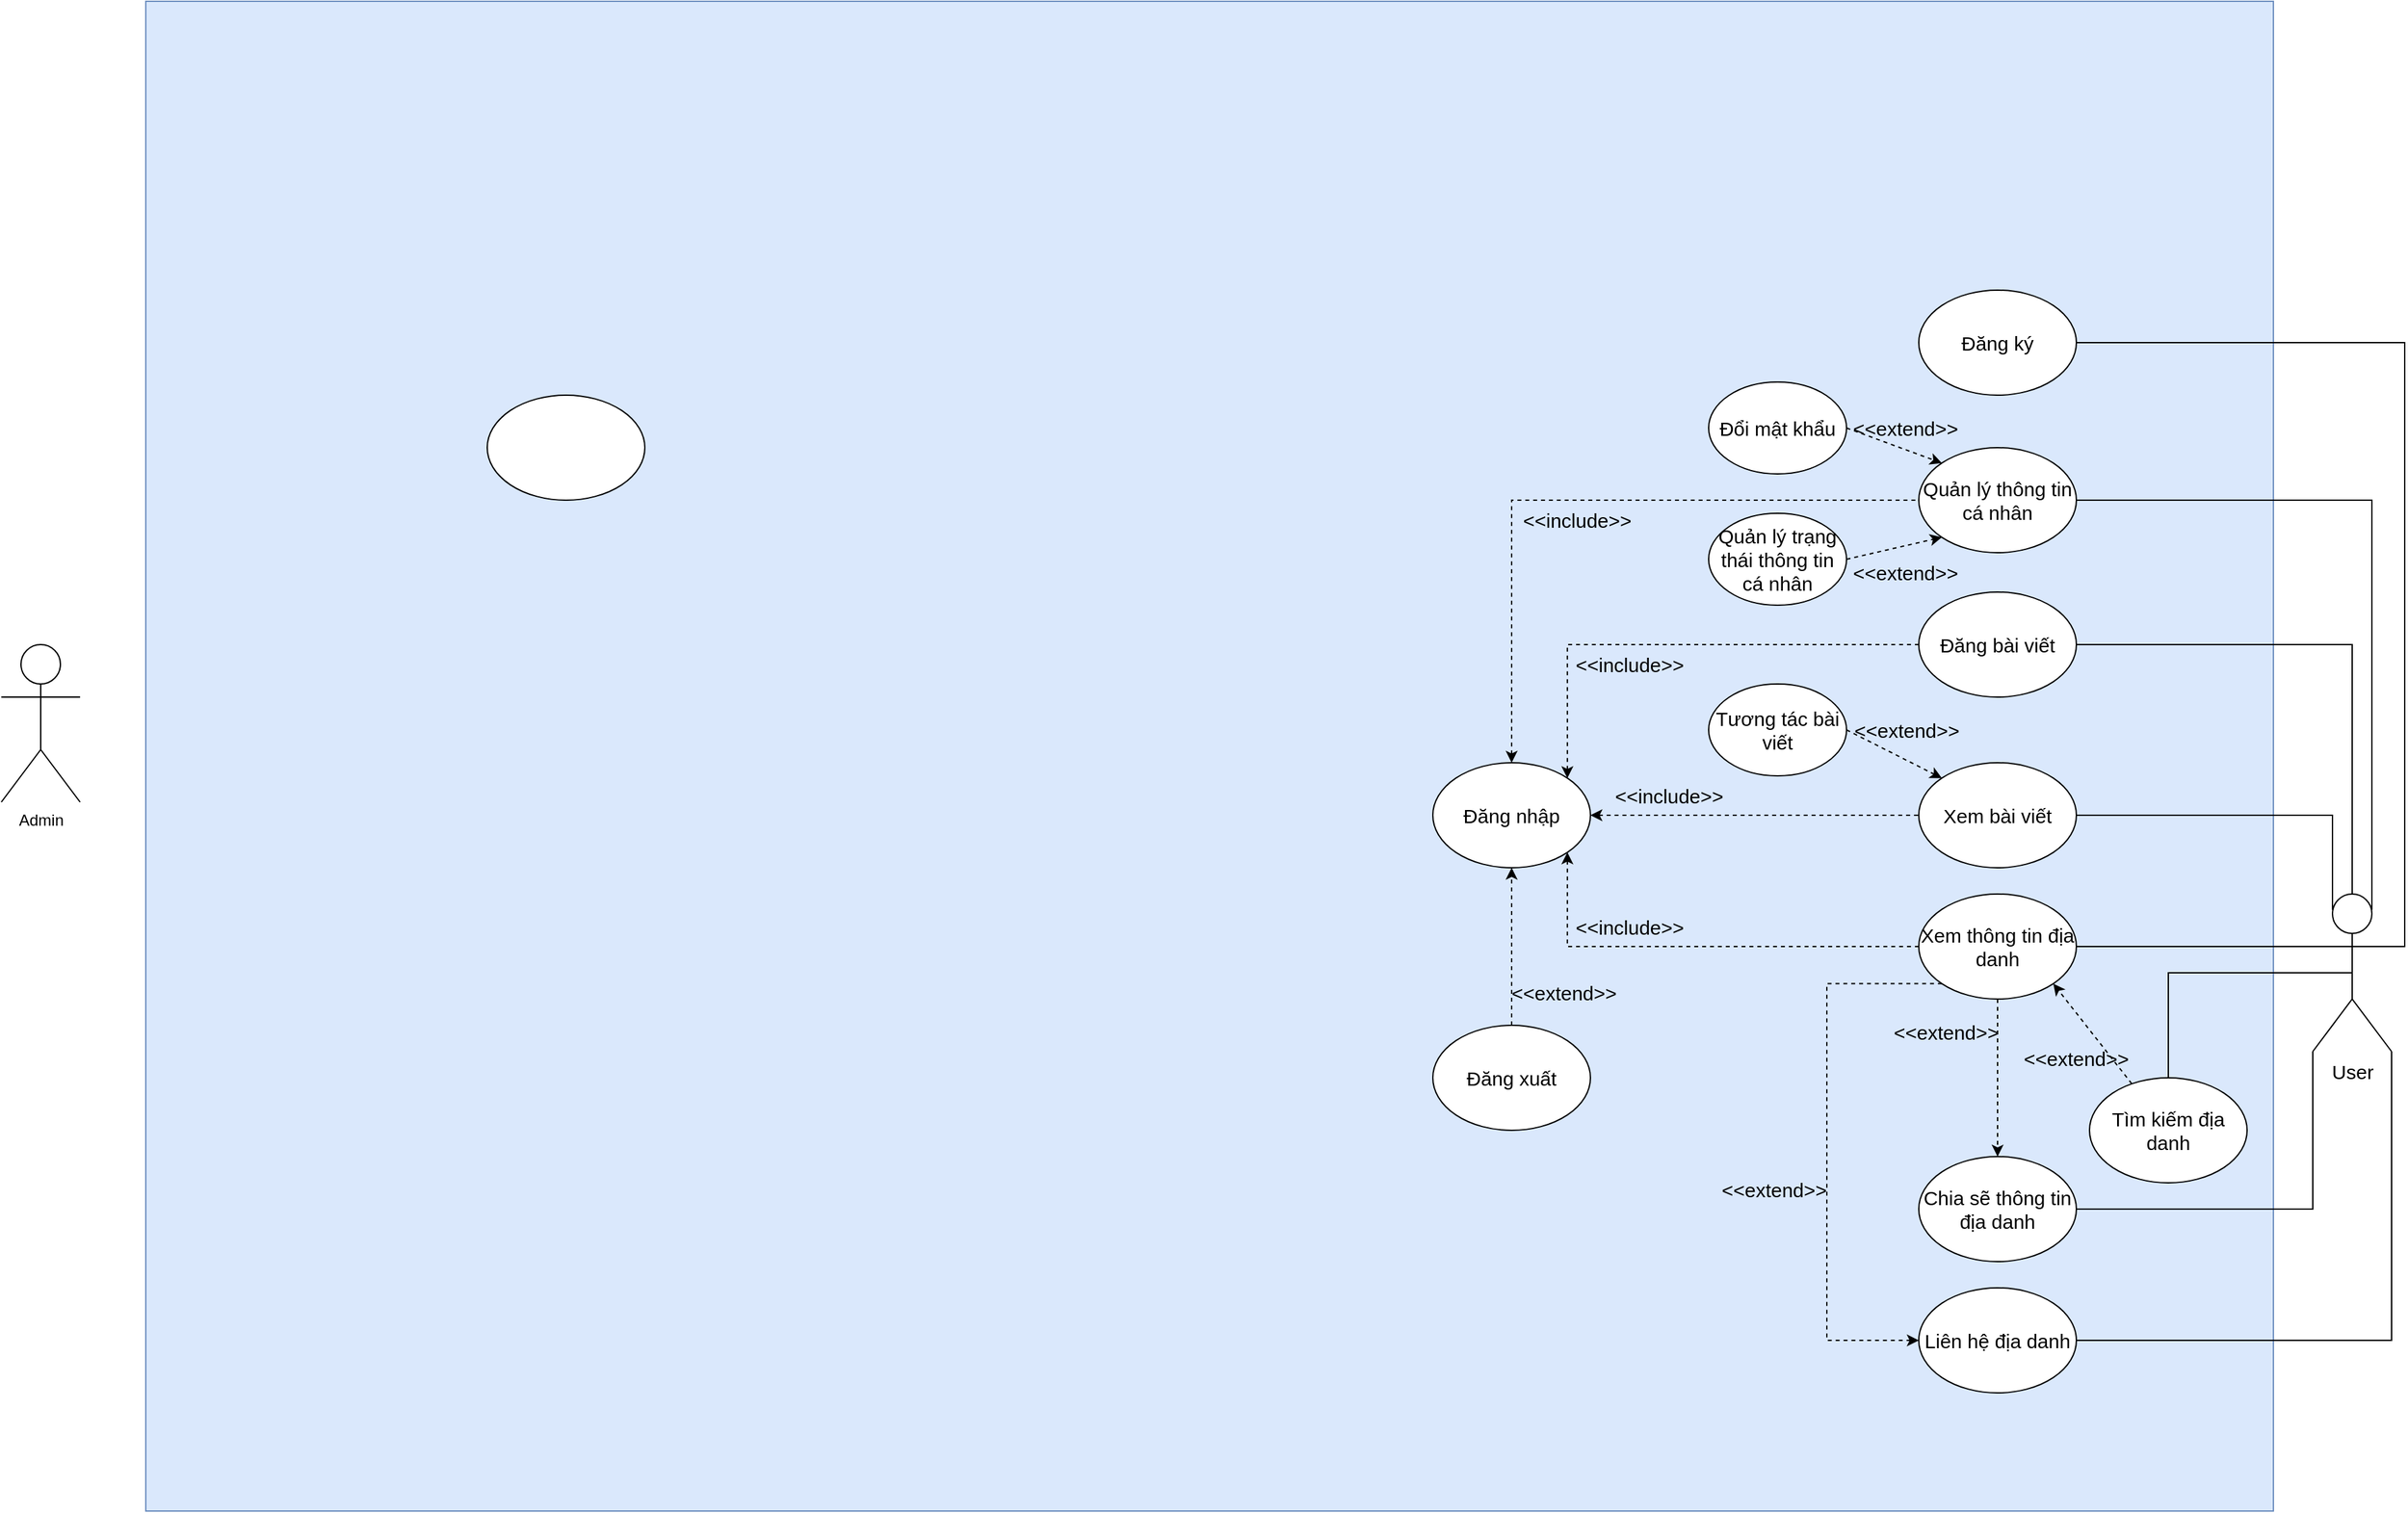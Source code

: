 <mxfile version="15.9.1" type="github" pages="2">
  <diagram id="ZoCcm9P61qJxw9AB6gbg" name="Use_Case">
    <mxGraphModel dx="2481" dy="2211" grid="1" gridSize="10" guides="1" tooltips="1" connect="1" arrows="1" fold="1" page="1" pageScale="1" pageWidth="827" pageHeight="1169" math="0" shadow="0">
      <root>
        <mxCell id="0" />
        <mxCell id="1" parent="0" />
        <mxCell id="cfHNII8UEnAriDM6BA4c-7" value="" style="rounded=0;whiteSpace=wrap;html=1;fontSize=15;fillColor=#dae8fc;strokeColor=#6c8ebf;" parent="1" vertex="1">
          <mxGeometry x="-100" y="-140" width="1620" height="1150" as="geometry" />
        </mxCell>
        <mxCell id="fL3uRtifyiYJJLekXlYE-1" value="Admin" style="shape=umlActor;verticalLabelPosition=bottom;verticalAlign=top;html=1;outlineConnect=0;" parent="1" vertex="1">
          <mxGeometry x="-210" y="350" width="60" height="120" as="geometry" />
        </mxCell>
        <mxCell id="fL3uRtifyiYJJLekXlYE-2" value="" style="ellipse;whiteSpace=wrap;html=1;" parent="1" vertex="1">
          <mxGeometry x="160" y="160" width="120" height="80" as="geometry" />
        </mxCell>
        <mxCell id="cfHNII8UEnAriDM6BA4c-1" value="User" style="shape=umlActor;verticalLabelPosition=bottom;verticalAlign=top;html=1;outlineConnect=0;fontSize=15;" parent="1" vertex="1">
          <mxGeometry x="1550" y="540" width="60" height="120" as="geometry" />
        </mxCell>
        <mxCell id="cfHNII8UEnAriDM6BA4c-2" value="Đăng ký" style="ellipse;whiteSpace=wrap;html=1;fontSize=15;" parent="1" vertex="1">
          <mxGeometry x="1250" y="80" width="120" height="80" as="geometry" />
        </mxCell>
        <mxCell id="cfHNII8UEnAriDM6BA4c-3" value="Đăng nhập" style="ellipse;whiteSpace=wrap;html=1;fontSize=15;" parent="1" vertex="1">
          <mxGeometry x="880" y="440" width="120" height="80" as="geometry" />
        </mxCell>
        <mxCell id="cfHNII8UEnAriDM6BA4c-4" value="Quản lý thông tin cá nhân" style="ellipse;whiteSpace=wrap;html=1;fontSize=15;" parent="1" vertex="1">
          <mxGeometry x="1250" y="200" width="120" height="80" as="geometry" />
        </mxCell>
        <mxCell id="cfHNII8UEnAriDM6BA4c-5" value="Đổi mật khẩu" style="ellipse;whiteSpace=wrap;html=1;fontSize=15;" parent="1" vertex="1">
          <mxGeometry x="1090" y="150" width="105" height="70" as="geometry" />
        </mxCell>
        <mxCell id="cfHNII8UEnAriDM6BA4c-6" value="" style="endArrow=none;html=1;rounded=0;fontSize=15;entryX=1;entryY=0.333;entryDx=0;entryDy=0;entryPerimeter=0;exitX=1;exitY=0.5;exitDx=0;exitDy=0;edgeStyle=orthogonalEdgeStyle;" parent="1" source="cfHNII8UEnAriDM6BA4c-2" target="cfHNII8UEnAriDM6BA4c-1" edge="1">
          <mxGeometry width="50" height="50" relative="1" as="geometry">
            <mxPoint x="1460" y="210" as="sourcePoint" />
            <mxPoint x="1510" y="160" as="targetPoint" />
          </mxGeometry>
        </mxCell>
        <mxCell id="cfHNII8UEnAriDM6BA4c-8" value="Đăng xuất" style="ellipse;whiteSpace=wrap;html=1;fontSize=15;" parent="1" vertex="1">
          <mxGeometry x="880" y="640" width="120" height="80" as="geometry" />
        </mxCell>
        <mxCell id="cfHNII8UEnAriDM6BA4c-10" value="" style="endArrow=classic;dashed=1;html=1;rounded=0;fontSize=15;entryX=0.5;entryY=1;entryDx=0;entryDy=0;exitX=0.5;exitY=0;exitDx=0;exitDy=0;endFill=1;" parent="1" source="cfHNII8UEnAriDM6BA4c-8" target="cfHNII8UEnAriDM6BA4c-3" edge="1">
          <mxGeometry width="50" height="50" relative="1" as="geometry">
            <mxPoint x="1440" y="70" as="sourcePoint" />
            <mxPoint x="1500" y="70" as="targetPoint" />
          </mxGeometry>
        </mxCell>
        <mxCell id="cfHNII8UEnAriDM6BA4c-13" value="Quản lý trạng thái thông tin cá nhân" style="ellipse;whiteSpace=wrap;html=1;fontSize=15;" parent="1" vertex="1">
          <mxGeometry x="1090" y="250" width="105" height="70" as="geometry" />
        </mxCell>
        <mxCell id="cfHNII8UEnAriDM6BA4c-15" value="Đăng bài viết" style="ellipse;whiteSpace=wrap;html=1;fontSize=15;" parent="1" vertex="1">
          <mxGeometry x="1250" y="310" width="120" height="80" as="geometry" />
        </mxCell>
        <mxCell id="cfHNII8UEnAriDM6BA4c-19" value="" style="endArrow=none;html=1;rounded=0;fontSize=15;entryX=0.75;entryY=0.1;entryDx=0;entryDy=0;entryPerimeter=0;exitX=1;exitY=0.5;exitDx=0;exitDy=0;edgeStyle=orthogonalEdgeStyle;" parent="1" source="cfHNII8UEnAriDM6BA4c-4" target="cfHNII8UEnAriDM6BA4c-1" edge="1">
          <mxGeometry width="50" height="50" relative="1" as="geometry">
            <mxPoint x="1510" y="100" as="sourcePoint" />
            <mxPoint x="1620" y="350" as="targetPoint" />
          </mxGeometry>
        </mxCell>
        <mxCell id="cfHNII8UEnAriDM6BA4c-20" value="" style="endArrow=classic;dashed=1;html=1;rounded=0;fontSize=15;entryX=0;entryY=0;entryDx=0;entryDy=0;exitX=1;exitY=0.5;exitDx=0;exitDy=0;endFill=1;" parent="1" source="cfHNII8UEnAriDM6BA4c-5" target="cfHNII8UEnAriDM6BA4c-4" edge="1">
          <mxGeometry width="50" height="50" relative="1" as="geometry">
            <mxPoint x="1320" y="10" as="sourcePoint" />
            <mxPoint x="1320" y="60" as="targetPoint" />
          </mxGeometry>
        </mxCell>
        <mxCell id="cfHNII8UEnAriDM6BA4c-21" value="" style="endArrow=classic;dashed=1;html=1;rounded=0;fontSize=15;entryX=0;entryY=1;entryDx=0;entryDy=0;exitX=1;exitY=0.5;exitDx=0;exitDy=0;endFill=1;" parent="1" source="cfHNII8UEnAriDM6BA4c-13" target="cfHNII8UEnAriDM6BA4c-4" edge="1">
          <mxGeometry width="50" height="50" relative="1" as="geometry">
            <mxPoint x="1330" y="20" as="sourcePoint" />
            <mxPoint x="1330" y="70" as="targetPoint" />
          </mxGeometry>
        </mxCell>
        <mxCell id="cfHNII8UEnAriDM6BA4c-22" value="" style="endArrow=none;html=1;rounded=0;fontSize=15;entryX=0.5;entryY=0;entryDx=0;entryDy=0;entryPerimeter=0;exitX=1;exitY=0.5;exitDx=0;exitDy=0;edgeStyle=orthogonalEdgeStyle;" parent="1" source="cfHNII8UEnAriDM6BA4c-15" target="cfHNII8UEnAriDM6BA4c-1" edge="1">
          <mxGeometry width="50" height="50" relative="1" as="geometry">
            <mxPoint x="1320" y="230" as="sourcePoint" />
            <mxPoint x="1605" y="422" as="targetPoint" />
            <Array as="points">
              <mxPoint x="1580" y="350" />
            </Array>
          </mxGeometry>
        </mxCell>
        <mxCell id="cfHNII8UEnAriDM6BA4c-23" value="Tương tác bài viết" style="ellipse;whiteSpace=wrap;html=1;fontSize=15;" parent="1" vertex="1">
          <mxGeometry x="1090" y="380" width="105" height="70" as="geometry" />
        </mxCell>
        <mxCell id="cfHNII8UEnAriDM6BA4c-25" value="Xem bài viết" style="ellipse;whiteSpace=wrap;html=1;fontSize=15;" parent="1" vertex="1">
          <mxGeometry x="1250" y="440" width="120" height="80" as="geometry" />
        </mxCell>
        <mxCell id="cfHNII8UEnAriDM6BA4c-27" value="Xem thông tin địa danh" style="ellipse;whiteSpace=wrap;html=1;fontSize=15;" parent="1" vertex="1">
          <mxGeometry x="1250" y="540" width="120" height="80" as="geometry" />
        </mxCell>
        <mxCell id="cfHNII8UEnAriDM6BA4c-28" value="Chia sẽ thông tin địa danh" style="ellipse;whiteSpace=wrap;html=1;fontSize=15;" parent="1" vertex="1">
          <mxGeometry x="1250" y="740" width="120" height="80" as="geometry" />
        </mxCell>
        <mxCell id="cfHNII8UEnAriDM6BA4c-29" value="" style="endArrow=classic;dashed=1;html=1;rounded=0;fontSize=15;entryX=0;entryY=0;entryDx=0;entryDy=0;exitX=1;exitY=0.5;exitDx=0;exitDy=0;endFill=1;" parent="1" source="cfHNII8UEnAriDM6BA4c-23" target="cfHNII8UEnAriDM6BA4c-25" edge="1">
          <mxGeometry width="50" height="50" relative="1" as="geometry">
            <mxPoint x="1205" y="255" as="sourcePoint" />
            <mxPoint x="1277.574" y="248.284" as="targetPoint" />
          </mxGeometry>
        </mxCell>
        <mxCell id="cfHNII8UEnAriDM6BA4c-31" value="" style="endArrow=none;html=1;rounded=0;fontSize=15;exitX=1;exitY=0.5;exitDx=0;exitDy=0;edgeStyle=orthogonalEdgeStyle;entryX=0;entryY=1;entryDx=0;entryDy=0;entryPerimeter=0;" parent="1" source="cfHNII8UEnAriDM6BA4c-28" target="cfHNII8UEnAriDM6BA4c-1" edge="1">
          <mxGeometry width="50" height="50" relative="1" as="geometry">
            <mxPoint x="1320" y="590" as="sourcePoint" />
            <mxPoint x="1550" y="560" as="targetPoint" />
            <Array as="points">
              <mxPoint x="1550" y="780" />
            </Array>
          </mxGeometry>
        </mxCell>
        <mxCell id="cfHNII8UEnAriDM6BA4c-32" value="Liên hệ địa danh" style="ellipse;whiteSpace=wrap;html=1;fontSize=15;" parent="1" vertex="1">
          <mxGeometry x="1250" y="840" width="120" height="80" as="geometry" />
        </mxCell>
        <mxCell id="cfHNII8UEnAriDM6BA4c-33" value="" style="endArrow=none;html=1;rounded=0;fontSize=15;exitX=1;exitY=0.5;exitDx=0;exitDy=0;edgeStyle=orthogonalEdgeStyle;" parent="1" source="cfHNII8UEnAriDM6BA4c-32" edge="1">
          <mxGeometry width="50" height="50" relative="1" as="geometry">
            <mxPoint x="1310" y="840" as="sourcePoint" />
            <mxPoint x="1610" y="660" as="targetPoint" />
            <Array as="points">
              <mxPoint x="1610" y="880" />
            </Array>
          </mxGeometry>
        </mxCell>
        <mxCell id="cfHNII8UEnAriDM6BA4c-34" value="" style="endArrow=none;dashed=1;html=1;rounded=0;fontSize=15;entryX=0;entryY=0.5;entryDx=0;entryDy=0;endFill=0;edgeStyle=orthogonalEdgeStyle;exitX=0.5;exitY=0;exitDx=0;exitDy=0;elbow=vertical;startArrow=classic;startFill=1;" parent="1" source="cfHNII8UEnAriDM6BA4c-3" target="cfHNII8UEnAriDM6BA4c-4" edge="1">
          <mxGeometry width="50" height="50" relative="1" as="geometry">
            <mxPoint x="920" y="480" as="sourcePoint" />
            <mxPoint x="1260" y="100" as="targetPoint" />
          </mxGeometry>
        </mxCell>
        <mxCell id="cfHNII8UEnAriDM6BA4c-35" value="" style="endArrow=none;dashed=1;html=1;rounded=0;fontSize=15;entryX=0;entryY=0.5;entryDx=0;entryDy=0;endFill=0;edgeStyle=orthogonalEdgeStyle;exitX=1;exitY=0;exitDx=0;exitDy=0;startArrow=classic;startFill=1;" parent="1" source="cfHNII8UEnAriDM6BA4c-3" target="cfHNII8UEnAriDM6BA4c-15" edge="1">
          <mxGeometry width="50" height="50" relative="1" as="geometry">
            <mxPoint x="930" y="470" as="sourcePoint" />
            <mxPoint x="1260" y="230" as="targetPoint" />
            <Array as="points">
              <mxPoint x="982" y="350" />
            </Array>
          </mxGeometry>
        </mxCell>
        <mxCell id="cfHNII8UEnAriDM6BA4c-36" value="" style="endArrow=none;dashed=1;html=1;rounded=0;fontSize=15;entryX=0;entryY=0.5;entryDx=0;entryDy=0;endFill=0;edgeStyle=orthogonalEdgeStyle;exitX=1;exitY=0.5;exitDx=0;exitDy=0;startArrow=classic;startFill=1;" parent="1" source="cfHNII8UEnAriDM6BA4c-3" target="cfHNII8UEnAriDM6BA4c-25" edge="1">
          <mxGeometry width="50" height="50" relative="1" as="geometry">
            <mxPoint x="932.426" y="461.716" as="sourcePoint" />
            <mxPoint x="1260" y="350" as="targetPoint" />
            <Array as="points">
              <mxPoint x="1090" y="480" />
              <mxPoint x="1090" y="480" />
            </Array>
          </mxGeometry>
        </mxCell>
        <mxCell id="cfHNII8UEnAriDM6BA4c-37" value="" style="endArrow=none;dashed=1;html=1;rounded=0;fontSize=15;entryX=0;entryY=0.5;entryDx=0;entryDy=0;endFill=0;edgeStyle=orthogonalEdgeStyle;exitX=1;exitY=1;exitDx=0;exitDy=0;startArrow=classic;startFill=1;" parent="1" source="cfHNII8UEnAriDM6BA4c-3" target="cfHNII8UEnAriDM6BA4c-27" edge="1">
          <mxGeometry width="50" height="50" relative="1" as="geometry">
            <mxPoint x="922.426" y="478.284" as="sourcePoint" />
            <mxPoint x="1260" y="460" as="targetPoint" />
            <Array as="points">
              <mxPoint x="982" y="580" />
            </Array>
          </mxGeometry>
        </mxCell>
        <mxCell id="cfHNII8UEnAriDM6BA4c-38" value="" style="endArrow=classic;dashed=1;html=1;rounded=0;fontSize=15;entryX=0.5;entryY=0;entryDx=0;entryDy=0;endFill=1;edgeStyle=orthogonalEdgeStyle;exitX=0.5;exitY=1;exitDx=0;exitDy=0;" parent="1" source="cfHNII8UEnAriDM6BA4c-27" target="cfHNII8UEnAriDM6BA4c-28" edge="1">
          <mxGeometry width="50" height="50" relative="1" as="geometry">
            <mxPoint x="932.426" y="488.284" as="sourcePoint" />
            <mxPoint x="1260" y="590" as="targetPoint" />
            <Array as="points">
              <mxPoint x="1310" y="650" />
              <mxPoint x="1310" y="650" />
            </Array>
          </mxGeometry>
        </mxCell>
        <mxCell id="cfHNII8UEnAriDM6BA4c-39" value="" style="endArrow=classic;dashed=1;html=1;rounded=0;fontSize=15;entryX=0;entryY=0.5;entryDx=0;entryDy=0;endFill=1;edgeStyle=orthogonalEdgeStyle;exitX=0;exitY=1;exitDx=0;exitDy=0;" parent="1" source="cfHNII8UEnAriDM6BA4c-27" target="cfHNII8UEnAriDM6BA4c-32" edge="1">
          <mxGeometry width="50" height="50" relative="1" as="geometry">
            <mxPoint x="890" y="500" as="sourcePoint" />
            <mxPoint x="1250" y="840" as="targetPoint" />
            <Array as="points">
              <mxPoint x="1180" y="608" />
              <mxPoint x="1180" y="880" />
            </Array>
          </mxGeometry>
        </mxCell>
        <mxCell id="cfHNII8UEnAriDM6BA4c-42" value="" style="endArrow=none;html=1;rounded=0;fontSize=15;entryX=0.25;entryY=0.1;entryDx=0;entryDy=0;exitX=1;exitY=0.5;exitDx=0;exitDy=0;edgeStyle=orthogonalEdgeStyle;entryPerimeter=0;" parent="1" source="cfHNII8UEnAriDM6BA4c-25" target="cfHNII8UEnAriDM6BA4c-1" edge="1">
          <mxGeometry width="50" height="50" relative="1" as="geometry">
            <mxPoint x="1320" y="360" as="sourcePoint" />
            <mxPoint x="1590" y="480" as="targetPoint" />
            <Array as="points">
              <mxPoint x="1565" y="480" />
            </Array>
          </mxGeometry>
        </mxCell>
        <mxCell id="cfHNII8UEnAriDM6BA4c-43" value="" style="endArrow=none;html=1;rounded=0;fontSize=15;entryX=0;entryY=0.333;entryDx=0;entryDy=0;exitX=1;exitY=0.5;exitDx=0;exitDy=0;edgeStyle=orthogonalEdgeStyle;entryPerimeter=0;" parent="1" source="cfHNII8UEnAriDM6BA4c-27" target="cfHNII8UEnAriDM6BA4c-1" edge="1">
          <mxGeometry width="50" height="50" relative="1" as="geometry">
            <mxPoint x="1320" y="490" as="sourcePoint" />
            <mxPoint x="1575" y="562.0" as="targetPoint" />
            <Array as="points">
              <mxPoint x="1440" y="580" />
              <mxPoint x="1440" y="580" />
            </Array>
          </mxGeometry>
        </mxCell>
        <mxCell id="cfHNII8UEnAriDM6BA4c-44" value="Tìm kiếm địa danh" style="ellipse;whiteSpace=wrap;html=1;fontSize=15;" parent="1" vertex="1">
          <mxGeometry x="1380" y="680" width="120" height="80" as="geometry" />
        </mxCell>
        <mxCell id="cfHNII8UEnAriDM6BA4c-45" value="" style="endArrow=none;html=1;rounded=0;fontSize=15;entryX=0.5;entryY=0.5;entryDx=0;entryDy=0;exitX=0.5;exitY=0;exitDx=0;exitDy=0;edgeStyle=orthogonalEdgeStyle;entryPerimeter=0;" parent="1" source="cfHNII8UEnAriDM6BA4c-44" target="cfHNII8UEnAriDM6BA4c-1" edge="1">
          <mxGeometry width="50" height="50" relative="1" as="geometry">
            <mxPoint x="1320" y="590.0" as="sourcePoint" />
            <mxPoint x="1560" y="590.0" as="targetPoint" />
            <Array as="points">
              <mxPoint x="1440" y="600" />
            </Array>
          </mxGeometry>
        </mxCell>
        <mxCell id="cfHNII8UEnAriDM6BA4c-46" value="" style="endArrow=classic;dashed=1;html=1;rounded=0;fontSize=15;entryX=1;entryY=1;entryDx=0;entryDy=0;endFill=1;" parent="1" source="cfHNII8UEnAriDM6BA4c-44" target="cfHNII8UEnAriDM6BA4c-27" edge="1">
          <mxGeometry width="50" height="50" relative="1" as="geometry">
            <mxPoint x="1320" y="630.0" as="sourcePoint" />
            <mxPoint x="1320" y="800.0" as="targetPoint" />
          </mxGeometry>
        </mxCell>
        <mxCell id="cfHNII8UEnAriDM6BA4c-48" value="&amp;lt;&amp;lt;extend&amp;gt;&amp;gt;" style="text;html=1;strokeColor=none;fillColor=none;align=center;verticalAlign=middle;whiteSpace=wrap;rounded=0;fontSize=15;rotation=0;" parent="1" vertex="1">
          <mxGeometry x="1211" y="400" width="60" height="30" as="geometry" />
        </mxCell>
        <mxCell id="cfHNII8UEnAriDM6BA4c-49" value="&amp;lt;&amp;lt;extend&amp;gt;&amp;gt;" style="text;html=1;strokeColor=none;fillColor=none;align=center;verticalAlign=middle;whiteSpace=wrap;rounded=0;fontSize=15;rotation=0;" parent="1" vertex="1">
          <mxGeometry x="1210" y="280" width="60" height="30" as="geometry" />
        </mxCell>
        <mxCell id="cfHNII8UEnAriDM6BA4c-50" value="&amp;lt;&amp;lt;extend&amp;gt;&amp;gt;" style="text;html=1;strokeColor=none;fillColor=none;align=center;verticalAlign=middle;whiteSpace=wrap;rounded=0;fontSize=15;rotation=0;" parent="1" vertex="1">
          <mxGeometry x="1210" y="170" width="60" height="30" as="geometry" />
        </mxCell>
        <mxCell id="cfHNII8UEnAriDM6BA4c-51" value="&amp;lt;&amp;lt;extend&amp;gt;&amp;gt;" style="text;html=1;align=center;verticalAlign=middle;whiteSpace=wrap;rounded=0;fontSize=15;rotation=0;" parent="1" vertex="1">
          <mxGeometry x="1340" y="650" width="60" height="30" as="geometry" />
        </mxCell>
        <mxCell id="cfHNII8UEnAriDM6BA4c-52" value="&amp;lt;&amp;lt;extend&amp;gt;&amp;gt;" style="text;html=1;strokeColor=none;fillColor=none;align=center;verticalAlign=middle;whiteSpace=wrap;rounded=0;fontSize=15;rotation=0;" parent="1" vertex="1">
          <mxGeometry x="1241" y="630" width="60" height="30" as="geometry" />
        </mxCell>
        <mxCell id="cfHNII8UEnAriDM6BA4c-53" value="&amp;lt;&amp;lt;extend&amp;gt;&amp;gt;" style="text;html=1;strokeColor=none;fillColor=none;align=center;verticalAlign=middle;whiteSpace=wrap;rounded=0;fontSize=15;rotation=0;" parent="1" vertex="1">
          <mxGeometry x="1110" y="750" width="60" height="30" as="geometry" />
        </mxCell>
        <mxCell id="cfHNII8UEnAriDM6BA4c-55" value="&amp;lt;&amp;lt;include&amp;gt;&amp;gt;" style="text;html=1;strokeColor=none;fillColor=none;align=center;verticalAlign=middle;whiteSpace=wrap;rounded=0;fontSize=15;rotation=0;" parent="1" vertex="1">
          <mxGeometry x="1030" y="450" width="60" height="30" as="geometry" />
        </mxCell>
        <mxCell id="cfHNII8UEnAriDM6BA4c-56" value="&amp;lt;&amp;lt;include&amp;gt;&amp;gt;" style="text;html=1;strokeColor=none;fillColor=none;align=center;verticalAlign=middle;whiteSpace=wrap;rounded=0;fontSize=15;rotation=0;" parent="1" vertex="1">
          <mxGeometry x="1000" y="350" width="60" height="30" as="geometry" />
        </mxCell>
        <mxCell id="cfHNII8UEnAriDM6BA4c-57" value="&amp;lt;&amp;lt;include&amp;gt;&amp;gt;" style="text;html=1;strokeColor=none;fillColor=none;align=center;verticalAlign=middle;whiteSpace=wrap;rounded=0;fontSize=15;rotation=0;" parent="1" vertex="1">
          <mxGeometry x="960" y="240" width="60" height="30" as="geometry" />
        </mxCell>
        <mxCell id="cfHNII8UEnAriDM6BA4c-59" value="&amp;lt;&amp;lt;include&amp;gt;&amp;gt;" style="text;html=1;strokeColor=none;fillColor=none;align=center;verticalAlign=middle;whiteSpace=wrap;rounded=0;fontSize=15;rotation=0;" parent="1" vertex="1">
          <mxGeometry x="1000" y="550" width="60" height="30" as="geometry" />
        </mxCell>
        <mxCell id="cfHNII8UEnAriDM6BA4c-60" value="&amp;lt;&amp;lt;extend&amp;gt;&amp;gt;" style="text;html=1;strokeColor=none;fillColor=none;align=center;verticalAlign=middle;whiteSpace=wrap;rounded=0;fontSize=15;rotation=0;" parent="1" vertex="1">
          <mxGeometry x="950" y="600" width="60" height="30" as="geometry" />
        </mxCell>
      </root>
    </mxGraphModel>
  </diagram>
  <diagram id="A6kONQZNeRu9ABzh24p1" name="Class_Diagram">
    <mxGraphModel dx="827" dy="521" grid="1" gridSize="10" guides="1" tooltips="1" connect="1" arrows="1" fold="1" page="1" pageScale="1" pageWidth="827" pageHeight="1169" math="0" shadow="0">
      <root>
        <mxCell id="9pNNXFmsf57l4_vPGlxi-0" />
        <mxCell id="9pNNXFmsf57l4_vPGlxi-1" parent="9pNNXFmsf57l4_vPGlxi-0" />
      </root>
    </mxGraphModel>
  </diagram>
</mxfile>
